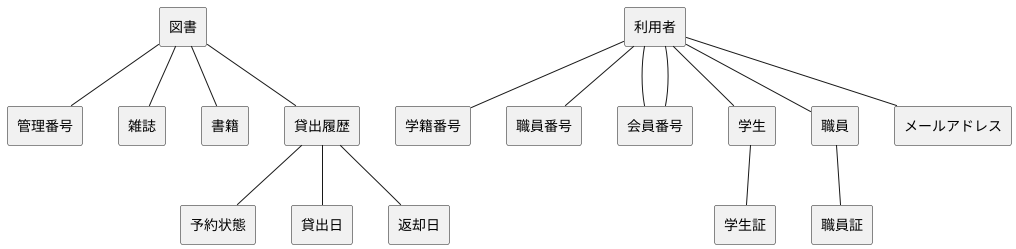 @startuml 修正案
skinparam componentStyle rectangle

[図書] -- [管理番号]
[図書] -- [雑誌]
[図書] -- [書籍]

[利用者] -- [学籍番号]
[利用者] -- [職員番号]
[利用者] -- [会員番号]
[貸出履歴] -- [予約状態]

[利用者] -- [会員番号]
[貸出履歴] -- [貸出日]
[貸出履歴] -- [返却日]
[図書] -- [貸出履歴]
[利用者] -- [学生]
[利用者] -- [職員]
[学生] -- [学生証]
[職員] -- [職員証]
[利用者] -- [メールアドレス]

@enduml